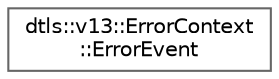 digraph "Graphical Class Hierarchy"
{
 // LATEX_PDF_SIZE
  bgcolor="transparent";
  edge [fontname=Helvetica,fontsize=10,labelfontname=Helvetica,labelfontsize=10];
  node [fontname=Helvetica,fontsize=10,shape=box,height=0.2,width=0.4];
  rankdir="LR";
  Node0 [id="Node000000",label="dtls::v13::ErrorContext\l::ErrorEvent",height=0.2,width=0.4,color="grey40", fillcolor="white", style="filled",URL="$structdtls_1_1v13_1_1ErrorContext_1_1ErrorEvent.html",tooltip=" "];
}
